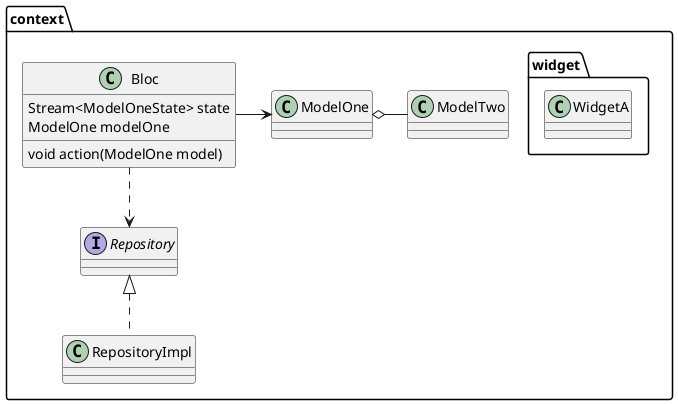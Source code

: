 @startuml
package context {
    class Bloc {
        Stream<ModelOneState> state
        ModelOne modelOne
        void action(ModelOne model)
    }

    interface Repository

    class RepositoryImpl implements Repository {}

    class ModelOne {}

    class ModelTwo {}

    package widget {
        class WidgetA
    }
}

Bloc -> ModelOne
ModelOne o- ModelTwo
Bloc ..> Repository
@enduml
